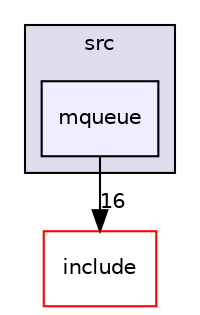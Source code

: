 digraph "src/mqueue" {
  compound=true
  node [ fontsize="10", fontname="Helvetica"];
  edge [ labelfontsize="10", labelfontname="Helvetica"];
  subgraph clusterdir_68267d1309a1af8e8297ef4c3efbcdba {
    graph [ bgcolor="#ddddee", pencolor="black", label="src" fontname="Helvetica", fontsize="10", URL="dir_68267d1309a1af8e8297ef4c3efbcdba.html"]
  dir_adab4060b9022ddf58c47ff59a5dea93 [shape=box, label="mqueue", style="filled", fillcolor="#eeeeff", pencolor="black", URL="dir_adab4060b9022ddf58c47ff59a5dea93.html"];
  }
  dir_d44c64559bbebec7f509842c48db8b23 [shape=box label="include" fillcolor="white" style="filled" color="red" URL="dir_d44c64559bbebec7f509842c48db8b23.html"];
  dir_adab4060b9022ddf58c47ff59a5dea93->dir_d44c64559bbebec7f509842c48db8b23 [headlabel="16", labeldistance=1.5 headhref="dir_000012_000000.html"];
}
